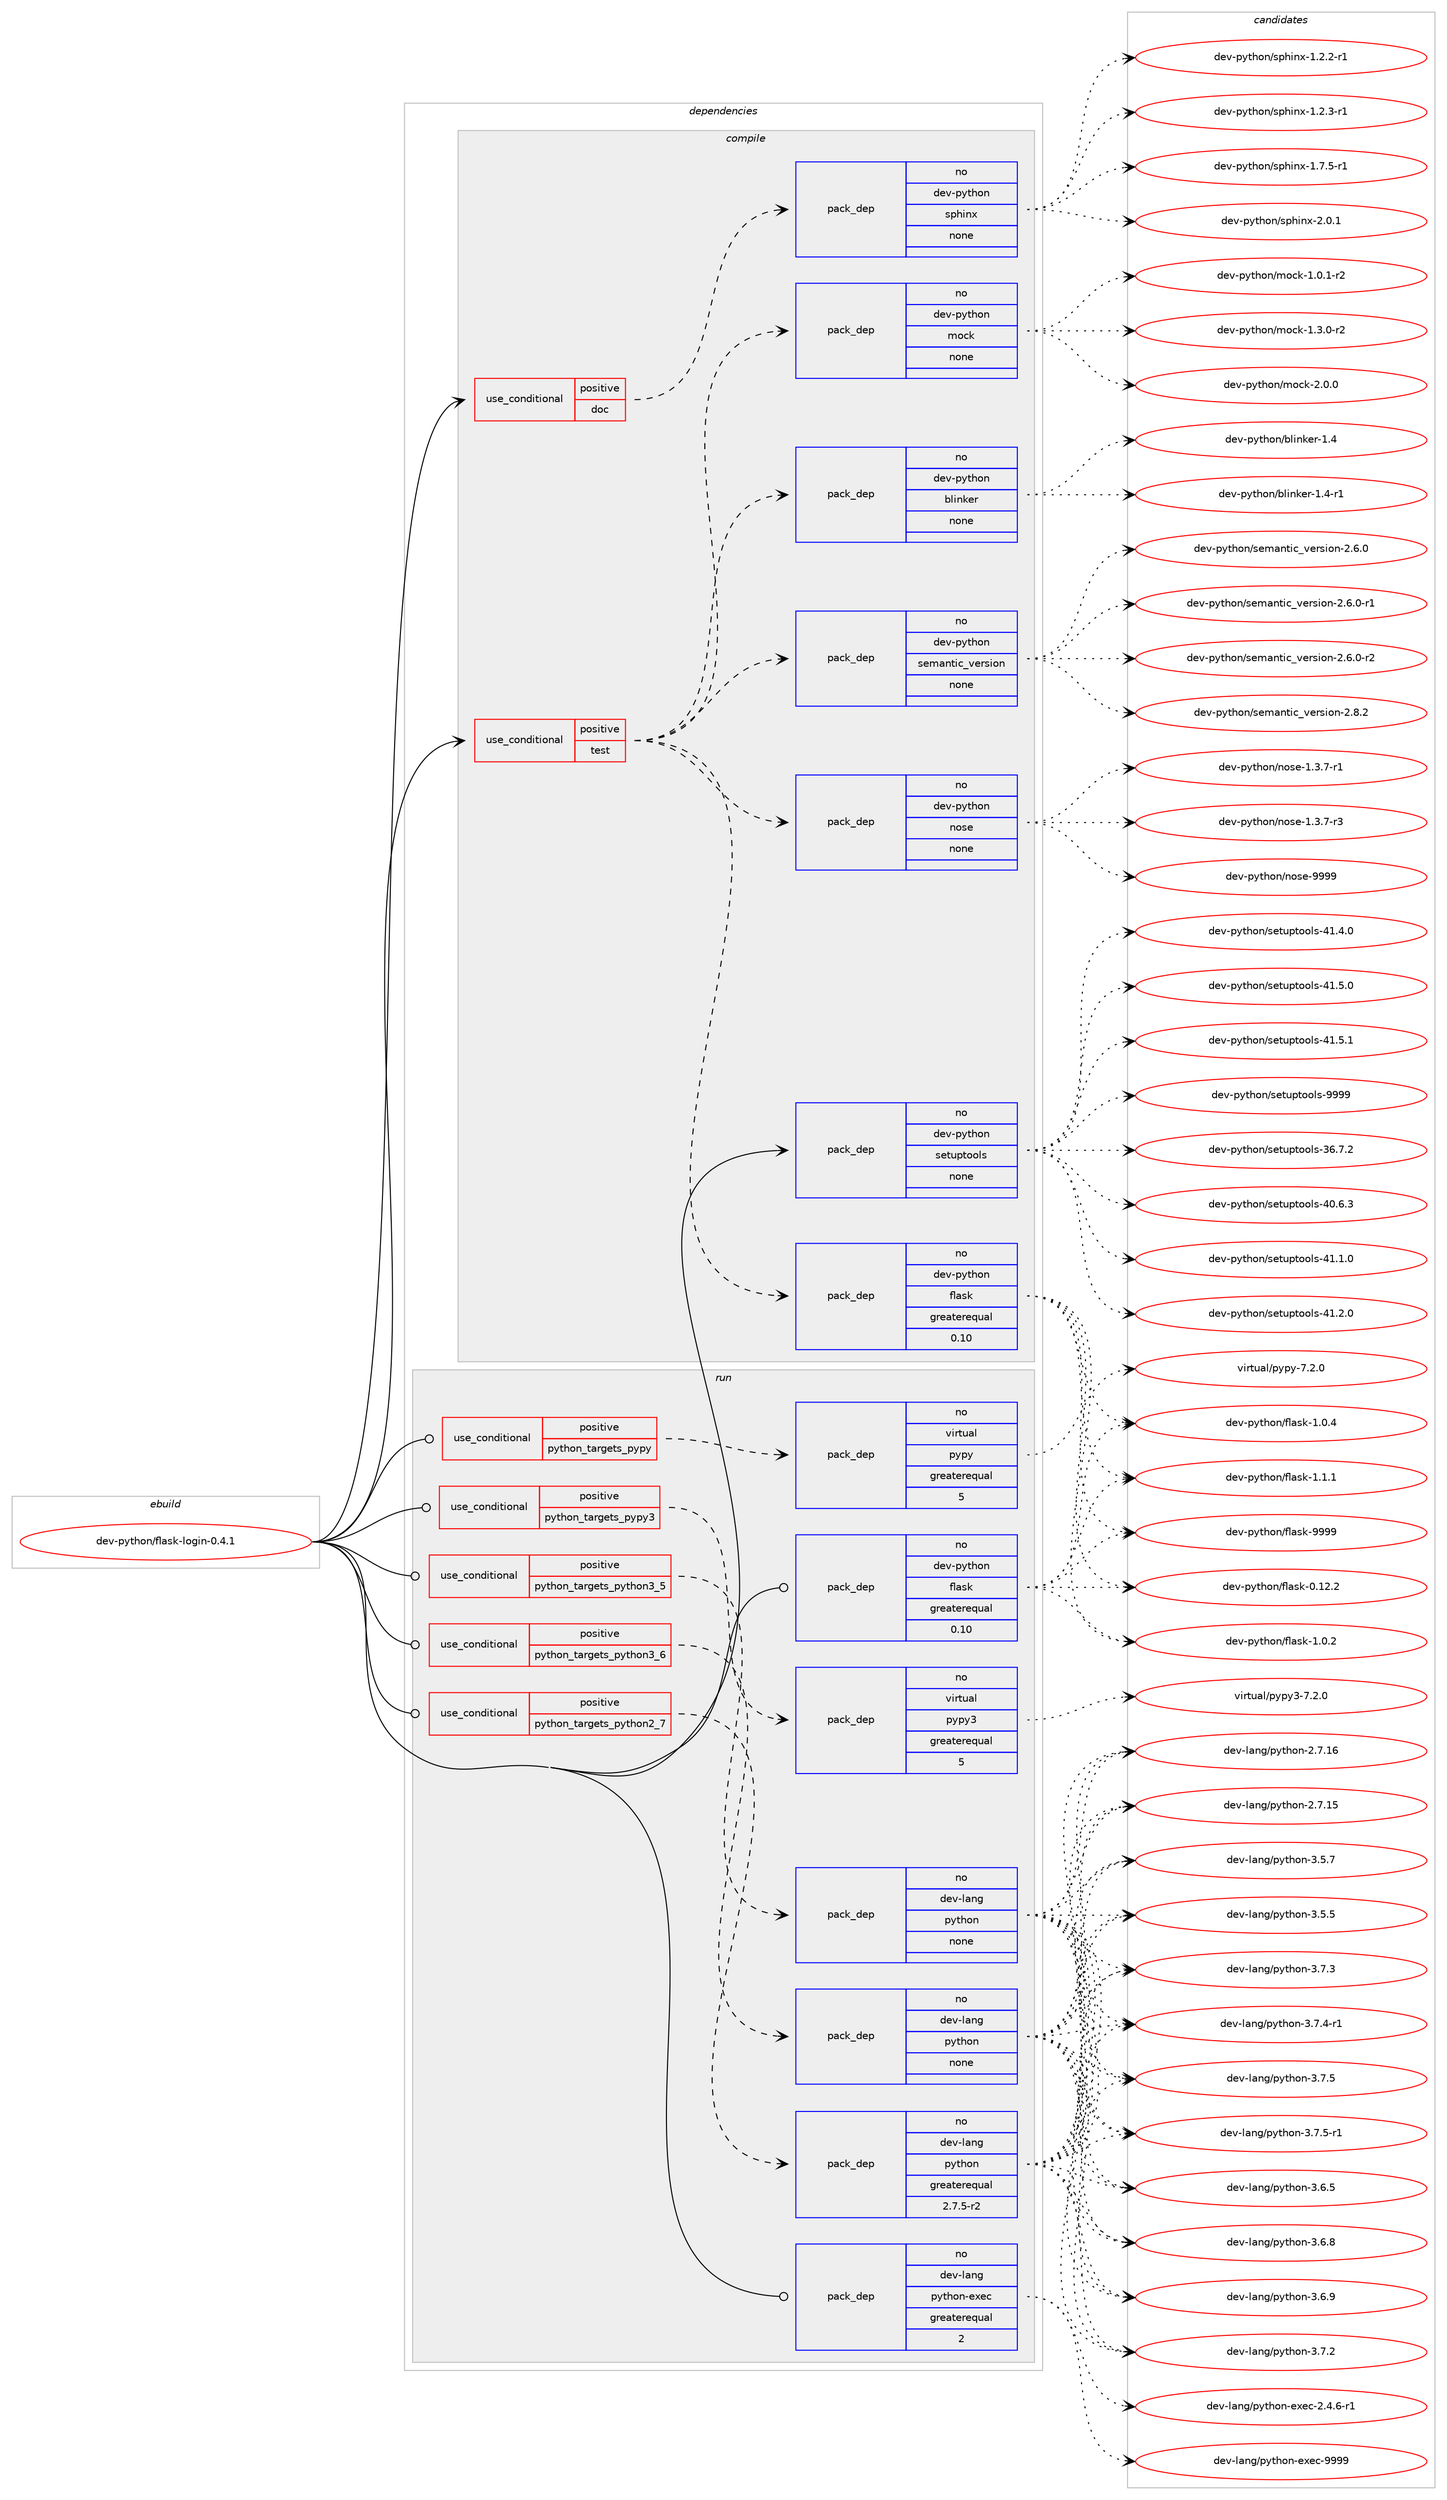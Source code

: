 digraph prolog {

# *************
# Graph options
# *************

newrank=true;
concentrate=true;
compound=true;
graph [rankdir=LR,fontname=Helvetica,fontsize=10,ranksep=1.5];#, ranksep=2.5, nodesep=0.2];
edge  [arrowhead=vee];
node  [fontname=Helvetica,fontsize=10];

# **********
# The ebuild
# **********

subgraph cluster_leftcol {
color=gray;
rank=same;
label=<<i>ebuild</i>>;
id [label="dev-python/flask-login-0.4.1", color=red, width=4, href="../dev-python/flask-login-0.4.1.svg"];
}

# ****************
# The dependencies
# ****************

subgraph cluster_midcol {
color=gray;
label=<<i>dependencies</i>>;
subgraph cluster_compile {
fillcolor="#eeeeee";
style=filled;
label=<<i>compile</i>>;
subgraph cond139504 {
dependency605047 [label=<<TABLE BORDER="0" CELLBORDER="1" CELLSPACING="0" CELLPADDING="4"><TR><TD ROWSPAN="3" CELLPADDING="10">use_conditional</TD></TR><TR><TD>positive</TD></TR><TR><TD>doc</TD></TR></TABLE>>, shape=none, color=red];
subgraph pack453746 {
dependency605048 [label=<<TABLE BORDER="0" CELLBORDER="1" CELLSPACING="0" CELLPADDING="4" WIDTH="220"><TR><TD ROWSPAN="6" CELLPADDING="30">pack_dep</TD></TR><TR><TD WIDTH="110">no</TD></TR><TR><TD>dev-python</TD></TR><TR><TD>sphinx</TD></TR><TR><TD>none</TD></TR><TR><TD></TD></TR></TABLE>>, shape=none, color=blue];
}
dependency605047:e -> dependency605048:w [weight=20,style="dashed",arrowhead="vee"];
}
id:e -> dependency605047:w [weight=20,style="solid",arrowhead="vee"];
subgraph cond139505 {
dependency605049 [label=<<TABLE BORDER="0" CELLBORDER="1" CELLSPACING="0" CELLPADDING="4"><TR><TD ROWSPAN="3" CELLPADDING="10">use_conditional</TD></TR><TR><TD>positive</TD></TR><TR><TD>test</TD></TR></TABLE>>, shape=none, color=red];
subgraph pack453747 {
dependency605050 [label=<<TABLE BORDER="0" CELLBORDER="1" CELLSPACING="0" CELLPADDING="4" WIDTH="220"><TR><TD ROWSPAN="6" CELLPADDING="30">pack_dep</TD></TR><TR><TD WIDTH="110">no</TD></TR><TR><TD>dev-python</TD></TR><TR><TD>flask</TD></TR><TR><TD>greaterequal</TD></TR><TR><TD>0.10</TD></TR></TABLE>>, shape=none, color=blue];
}
dependency605049:e -> dependency605050:w [weight=20,style="dashed",arrowhead="vee"];
subgraph pack453748 {
dependency605051 [label=<<TABLE BORDER="0" CELLBORDER="1" CELLSPACING="0" CELLPADDING="4" WIDTH="220"><TR><TD ROWSPAN="6" CELLPADDING="30">pack_dep</TD></TR><TR><TD WIDTH="110">no</TD></TR><TR><TD>dev-python</TD></TR><TR><TD>blinker</TD></TR><TR><TD>none</TD></TR><TR><TD></TD></TR></TABLE>>, shape=none, color=blue];
}
dependency605049:e -> dependency605051:w [weight=20,style="dashed",arrowhead="vee"];
subgraph pack453749 {
dependency605052 [label=<<TABLE BORDER="0" CELLBORDER="1" CELLSPACING="0" CELLPADDING="4" WIDTH="220"><TR><TD ROWSPAN="6" CELLPADDING="30">pack_dep</TD></TR><TR><TD WIDTH="110">no</TD></TR><TR><TD>dev-python</TD></TR><TR><TD>mock</TD></TR><TR><TD>none</TD></TR><TR><TD></TD></TR></TABLE>>, shape=none, color=blue];
}
dependency605049:e -> dependency605052:w [weight=20,style="dashed",arrowhead="vee"];
subgraph pack453750 {
dependency605053 [label=<<TABLE BORDER="0" CELLBORDER="1" CELLSPACING="0" CELLPADDING="4" WIDTH="220"><TR><TD ROWSPAN="6" CELLPADDING="30">pack_dep</TD></TR><TR><TD WIDTH="110">no</TD></TR><TR><TD>dev-python</TD></TR><TR><TD>nose</TD></TR><TR><TD>none</TD></TR><TR><TD></TD></TR></TABLE>>, shape=none, color=blue];
}
dependency605049:e -> dependency605053:w [weight=20,style="dashed",arrowhead="vee"];
subgraph pack453751 {
dependency605054 [label=<<TABLE BORDER="0" CELLBORDER="1" CELLSPACING="0" CELLPADDING="4" WIDTH="220"><TR><TD ROWSPAN="6" CELLPADDING="30">pack_dep</TD></TR><TR><TD WIDTH="110">no</TD></TR><TR><TD>dev-python</TD></TR><TR><TD>semantic_version</TD></TR><TR><TD>none</TD></TR><TR><TD></TD></TR></TABLE>>, shape=none, color=blue];
}
dependency605049:e -> dependency605054:w [weight=20,style="dashed",arrowhead="vee"];
}
id:e -> dependency605049:w [weight=20,style="solid",arrowhead="vee"];
subgraph pack453752 {
dependency605055 [label=<<TABLE BORDER="0" CELLBORDER="1" CELLSPACING="0" CELLPADDING="4" WIDTH="220"><TR><TD ROWSPAN="6" CELLPADDING="30">pack_dep</TD></TR><TR><TD WIDTH="110">no</TD></TR><TR><TD>dev-python</TD></TR><TR><TD>setuptools</TD></TR><TR><TD>none</TD></TR><TR><TD></TD></TR></TABLE>>, shape=none, color=blue];
}
id:e -> dependency605055:w [weight=20,style="solid",arrowhead="vee"];
}
subgraph cluster_compileandrun {
fillcolor="#eeeeee";
style=filled;
label=<<i>compile and run</i>>;
}
subgraph cluster_run {
fillcolor="#eeeeee";
style=filled;
label=<<i>run</i>>;
subgraph cond139506 {
dependency605056 [label=<<TABLE BORDER="0" CELLBORDER="1" CELLSPACING="0" CELLPADDING="4"><TR><TD ROWSPAN="3" CELLPADDING="10">use_conditional</TD></TR><TR><TD>positive</TD></TR><TR><TD>python_targets_pypy</TD></TR></TABLE>>, shape=none, color=red];
subgraph pack453753 {
dependency605057 [label=<<TABLE BORDER="0" CELLBORDER="1" CELLSPACING="0" CELLPADDING="4" WIDTH="220"><TR><TD ROWSPAN="6" CELLPADDING="30">pack_dep</TD></TR><TR><TD WIDTH="110">no</TD></TR><TR><TD>virtual</TD></TR><TR><TD>pypy</TD></TR><TR><TD>greaterequal</TD></TR><TR><TD>5</TD></TR></TABLE>>, shape=none, color=blue];
}
dependency605056:e -> dependency605057:w [weight=20,style="dashed",arrowhead="vee"];
}
id:e -> dependency605056:w [weight=20,style="solid",arrowhead="odot"];
subgraph cond139507 {
dependency605058 [label=<<TABLE BORDER="0" CELLBORDER="1" CELLSPACING="0" CELLPADDING="4"><TR><TD ROWSPAN="3" CELLPADDING="10">use_conditional</TD></TR><TR><TD>positive</TD></TR><TR><TD>python_targets_pypy3</TD></TR></TABLE>>, shape=none, color=red];
subgraph pack453754 {
dependency605059 [label=<<TABLE BORDER="0" CELLBORDER="1" CELLSPACING="0" CELLPADDING="4" WIDTH="220"><TR><TD ROWSPAN="6" CELLPADDING="30">pack_dep</TD></TR><TR><TD WIDTH="110">no</TD></TR><TR><TD>virtual</TD></TR><TR><TD>pypy3</TD></TR><TR><TD>greaterequal</TD></TR><TR><TD>5</TD></TR></TABLE>>, shape=none, color=blue];
}
dependency605058:e -> dependency605059:w [weight=20,style="dashed",arrowhead="vee"];
}
id:e -> dependency605058:w [weight=20,style="solid",arrowhead="odot"];
subgraph cond139508 {
dependency605060 [label=<<TABLE BORDER="0" CELLBORDER="1" CELLSPACING="0" CELLPADDING="4"><TR><TD ROWSPAN="3" CELLPADDING="10">use_conditional</TD></TR><TR><TD>positive</TD></TR><TR><TD>python_targets_python2_7</TD></TR></TABLE>>, shape=none, color=red];
subgraph pack453755 {
dependency605061 [label=<<TABLE BORDER="0" CELLBORDER="1" CELLSPACING="0" CELLPADDING="4" WIDTH="220"><TR><TD ROWSPAN="6" CELLPADDING="30">pack_dep</TD></TR><TR><TD WIDTH="110">no</TD></TR><TR><TD>dev-lang</TD></TR><TR><TD>python</TD></TR><TR><TD>greaterequal</TD></TR><TR><TD>2.7.5-r2</TD></TR></TABLE>>, shape=none, color=blue];
}
dependency605060:e -> dependency605061:w [weight=20,style="dashed",arrowhead="vee"];
}
id:e -> dependency605060:w [weight=20,style="solid",arrowhead="odot"];
subgraph cond139509 {
dependency605062 [label=<<TABLE BORDER="0" CELLBORDER="1" CELLSPACING="0" CELLPADDING="4"><TR><TD ROWSPAN="3" CELLPADDING="10">use_conditional</TD></TR><TR><TD>positive</TD></TR><TR><TD>python_targets_python3_5</TD></TR></TABLE>>, shape=none, color=red];
subgraph pack453756 {
dependency605063 [label=<<TABLE BORDER="0" CELLBORDER="1" CELLSPACING="0" CELLPADDING="4" WIDTH="220"><TR><TD ROWSPAN="6" CELLPADDING="30">pack_dep</TD></TR><TR><TD WIDTH="110">no</TD></TR><TR><TD>dev-lang</TD></TR><TR><TD>python</TD></TR><TR><TD>none</TD></TR><TR><TD></TD></TR></TABLE>>, shape=none, color=blue];
}
dependency605062:e -> dependency605063:w [weight=20,style="dashed",arrowhead="vee"];
}
id:e -> dependency605062:w [weight=20,style="solid",arrowhead="odot"];
subgraph cond139510 {
dependency605064 [label=<<TABLE BORDER="0" CELLBORDER="1" CELLSPACING="0" CELLPADDING="4"><TR><TD ROWSPAN="3" CELLPADDING="10">use_conditional</TD></TR><TR><TD>positive</TD></TR><TR><TD>python_targets_python3_6</TD></TR></TABLE>>, shape=none, color=red];
subgraph pack453757 {
dependency605065 [label=<<TABLE BORDER="0" CELLBORDER="1" CELLSPACING="0" CELLPADDING="4" WIDTH="220"><TR><TD ROWSPAN="6" CELLPADDING="30">pack_dep</TD></TR><TR><TD WIDTH="110">no</TD></TR><TR><TD>dev-lang</TD></TR><TR><TD>python</TD></TR><TR><TD>none</TD></TR><TR><TD></TD></TR></TABLE>>, shape=none, color=blue];
}
dependency605064:e -> dependency605065:w [weight=20,style="dashed",arrowhead="vee"];
}
id:e -> dependency605064:w [weight=20,style="solid",arrowhead="odot"];
subgraph pack453758 {
dependency605066 [label=<<TABLE BORDER="0" CELLBORDER="1" CELLSPACING="0" CELLPADDING="4" WIDTH="220"><TR><TD ROWSPAN="6" CELLPADDING="30">pack_dep</TD></TR><TR><TD WIDTH="110">no</TD></TR><TR><TD>dev-lang</TD></TR><TR><TD>python-exec</TD></TR><TR><TD>greaterequal</TD></TR><TR><TD>2</TD></TR></TABLE>>, shape=none, color=blue];
}
id:e -> dependency605066:w [weight=20,style="solid",arrowhead="odot"];
subgraph pack453759 {
dependency605067 [label=<<TABLE BORDER="0" CELLBORDER="1" CELLSPACING="0" CELLPADDING="4" WIDTH="220"><TR><TD ROWSPAN="6" CELLPADDING="30">pack_dep</TD></TR><TR><TD WIDTH="110">no</TD></TR><TR><TD>dev-python</TD></TR><TR><TD>flask</TD></TR><TR><TD>greaterequal</TD></TR><TR><TD>0.10</TD></TR></TABLE>>, shape=none, color=blue];
}
id:e -> dependency605067:w [weight=20,style="solid",arrowhead="odot"];
}
}

# **************
# The candidates
# **************

subgraph cluster_choices {
rank=same;
color=gray;
label=<<i>candidates</i>>;

subgraph choice453746 {
color=black;
nodesep=1;
choice10010111845112121116104111110471151121041051101204549465046504511449 [label="dev-python/sphinx-1.2.2-r1", color=red, width=4,href="../dev-python/sphinx-1.2.2-r1.svg"];
choice10010111845112121116104111110471151121041051101204549465046514511449 [label="dev-python/sphinx-1.2.3-r1", color=red, width=4,href="../dev-python/sphinx-1.2.3-r1.svg"];
choice10010111845112121116104111110471151121041051101204549465546534511449 [label="dev-python/sphinx-1.7.5-r1", color=red, width=4,href="../dev-python/sphinx-1.7.5-r1.svg"];
choice1001011184511212111610411111047115112104105110120455046484649 [label="dev-python/sphinx-2.0.1", color=red, width=4,href="../dev-python/sphinx-2.0.1.svg"];
dependency605048:e -> choice10010111845112121116104111110471151121041051101204549465046504511449:w [style=dotted,weight="100"];
dependency605048:e -> choice10010111845112121116104111110471151121041051101204549465046514511449:w [style=dotted,weight="100"];
dependency605048:e -> choice10010111845112121116104111110471151121041051101204549465546534511449:w [style=dotted,weight="100"];
dependency605048:e -> choice1001011184511212111610411111047115112104105110120455046484649:w [style=dotted,weight="100"];
}
subgraph choice453747 {
color=black;
nodesep=1;
choice10010111845112121116104111110471021089711510745484649504650 [label="dev-python/flask-0.12.2", color=red, width=4,href="../dev-python/flask-0.12.2.svg"];
choice100101118451121211161041111104710210897115107454946484650 [label="dev-python/flask-1.0.2", color=red, width=4,href="../dev-python/flask-1.0.2.svg"];
choice100101118451121211161041111104710210897115107454946484652 [label="dev-python/flask-1.0.4", color=red, width=4,href="../dev-python/flask-1.0.4.svg"];
choice100101118451121211161041111104710210897115107454946494649 [label="dev-python/flask-1.1.1", color=red, width=4,href="../dev-python/flask-1.1.1.svg"];
choice1001011184511212111610411111047102108971151074557575757 [label="dev-python/flask-9999", color=red, width=4,href="../dev-python/flask-9999.svg"];
dependency605050:e -> choice10010111845112121116104111110471021089711510745484649504650:w [style=dotted,weight="100"];
dependency605050:e -> choice100101118451121211161041111104710210897115107454946484650:w [style=dotted,weight="100"];
dependency605050:e -> choice100101118451121211161041111104710210897115107454946484652:w [style=dotted,weight="100"];
dependency605050:e -> choice100101118451121211161041111104710210897115107454946494649:w [style=dotted,weight="100"];
dependency605050:e -> choice1001011184511212111610411111047102108971151074557575757:w [style=dotted,weight="100"];
}
subgraph choice453748 {
color=black;
nodesep=1;
choice10010111845112121116104111110479810810511010710111445494652 [label="dev-python/blinker-1.4", color=red, width=4,href="../dev-python/blinker-1.4.svg"];
choice100101118451121211161041111104798108105110107101114454946524511449 [label="dev-python/blinker-1.4-r1", color=red, width=4,href="../dev-python/blinker-1.4-r1.svg"];
dependency605051:e -> choice10010111845112121116104111110479810810511010710111445494652:w [style=dotted,weight="100"];
dependency605051:e -> choice100101118451121211161041111104798108105110107101114454946524511449:w [style=dotted,weight="100"];
}
subgraph choice453749 {
color=black;
nodesep=1;
choice1001011184511212111610411111047109111991074549464846494511450 [label="dev-python/mock-1.0.1-r2", color=red, width=4,href="../dev-python/mock-1.0.1-r2.svg"];
choice1001011184511212111610411111047109111991074549465146484511450 [label="dev-python/mock-1.3.0-r2", color=red, width=4,href="../dev-python/mock-1.3.0-r2.svg"];
choice100101118451121211161041111104710911199107455046484648 [label="dev-python/mock-2.0.0", color=red, width=4,href="../dev-python/mock-2.0.0.svg"];
dependency605052:e -> choice1001011184511212111610411111047109111991074549464846494511450:w [style=dotted,weight="100"];
dependency605052:e -> choice1001011184511212111610411111047109111991074549465146484511450:w [style=dotted,weight="100"];
dependency605052:e -> choice100101118451121211161041111104710911199107455046484648:w [style=dotted,weight="100"];
}
subgraph choice453750 {
color=black;
nodesep=1;
choice10010111845112121116104111110471101111151014549465146554511449 [label="dev-python/nose-1.3.7-r1", color=red, width=4,href="../dev-python/nose-1.3.7-r1.svg"];
choice10010111845112121116104111110471101111151014549465146554511451 [label="dev-python/nose-1.3.7-r3", color=red, width=4,href="../dev-python/nose-1.3.7-r3.svg"];
choice10010111845112121116104111110471101111151014557575757 [label="dev-python/nose-9999", color=red, width=4,href="../dev-python/nose-9999.svg"];
dependency605053:e -> choice10010111845112121116104111110471101111151014549465146554511449:w [style=dotted,weight="100"];
dependency605053:e -> choice10010111845112121116104111110471101111151014549465146554511451:w [style=dotted,weight="100"];
dependency605053:e -> choice10010111845112121116104111110471101111151014557575757:w [style=dotted,weight="100"];
}
subgraph choice453751 {
color=black;
nodesep=1;
choice1001011184511212111610411111047115101109971101161059995118101114115105111110455046544648 [label="dev-python/semantic_version-2.6.0", color=red, width=4,href="../dev-python/semantic_version-2.6.0.svg"];
choice10010111845112121116104111110471151011099711011610599951181011141151051111104550465446484511449 [label="dev-python/semantic_version-2.6.0-r1", color=red, width=4,href="../dev-python/semantic_version-2.6.0-r1.svg"];
choice10010111845112121116104111110471151011099711011610599951181011141151051111104550465446484511450 [label="dev-python/semantic_version-2.6.0-r2", color=red, width=4,href="../dev-python/semantic_version-2.6.0-r2.svg"];
choice1001011184511212111610411111047115101109971101161059995118101114115105111110455046564650 [label="dev-python/semantic_version-2.8.2", color=red, width=4,href="../dev-python/semantic_version-2.8.2.svg"];
dependency605054:e -> choice1001011184511212111610411111047115101109971101161059995118101114115105111110455046544648:w [style=dotted,weight="100"];
dependency605054:e -> choice10010111845112121116104111110471151011099711011610599951181011141151051111104550465446484511449:w [style=dotted,weight="100"];
dependency605054:e -> choice10010111845112121116104111110471151011099711011610599951181011141151051111104550465446484511450:w [style=dotted,weight="100"];
dependency605054:e -> choice1001011184511212111610411111047115101109971101161059995118101114115105111110455046564650:w [style=dotted,weight="100"];
}
subgraph choice453752 {
color=black;
nodesep=1;
choice100101118451121211161041111104711510111611711211611111110811545515446554650 [label="dev-python/setuptools-36.7.2", color=red, width=4,href="../dev-python/setuptools-36.7.2.svg"];
choice100101118451121211161041111104711510111611711211611111110811545524846544651 [label="dev-python/setuptools-40.6.3", color=red, width=4,href="../dev-python/setuptools-40.6.3.svg"];
choice100101118451121211161041111104711510111611711211611111110811545524946494648 [label="dev-python/setuptools-41.1.0", color=red, width=4,href="../dev-python/setuptools-41.1.0.svg"];
choice100101118451121211161041111104711510111611711211611111110811545524946504648 [label="dev-python/setuptools-41.2.0", color=red, width=4,href="../dev-python/setuptools-41.2.0.svg"];
choice100101118451121211161041111104711510111611711211611111110811545524946524648 [label="dev-python/setuptools-41.4.0", color=red, width=4,href="../dev-python/setuptools-41.4.0.svg"];
choice100101118451121211161041111104711510111611711211611111110811545524946534648 [label="dev-python/setuptools-41.5.0", color=red, width=4,href="../dev-python/setuptools-41.5.0.svg"];
choice100101118451121211161041111104711510111611711211611111110811545524946534649 [label="dev-python/setuptools-41.5.1", color=red, width=4,href="../dev-python/setuptools-41.5.1.svg"];
choice10010111845112121116104111110471151011161171121161111111081154557575757 [label="dev-python/setuptools-9999", color=red, width=4,href="../dev-python/setuptools-9999.svg"];
dependency605055:e -> choice100101118451121211161041111104711510111611711211611111110811545515446554650:w [style=dotted,weight="100"];
dependency605055:e -> choice100101118451121211161041111104711510111611711211611111110811545524846544651:w [style=dotted,weight="100"];
dependency605055:e -> choice100101118451121211161041111104711510111611711211611111110811545524946494648:w [style=dotted,weight="100"];
dependency605055:e -> choice100101118451121211161041111104711510111611711211611111110811545524946504648:w [style=dotted,weight="100"];
dependency605055:e -> choice100101118451121211161041111104711510111611711211611111110811545524946524648:w [style=dotted,weight="100"];
dependency605055:e -> choice100101118451121211161041111104711510111611711211611111110811545524946534648:w [style=dotted,weight="100"];
dependency605055:e -> choice100101118451121211161041111104711510111611711211611111110811545524946534649:w [style=dotted,weight="100"];
dependency605055:e -> choice10010111845112121116104111110471151011161171121161111111081154557575757:w [style=dotted,weight="100"];
}
subgraph choice453753 {
color=black;
nodesep=1;
choice1181051141161179710847112121112121455546504648 [label="virtual/pypy-7.2.0", color=red, width=4,href="../virtual/pypy-7.2.0.svg"];
dependency605057:e -> choice1181051141161179710847112121112121455546504648:w [style=dotted,weight="100"];
}
subgraph choice453754 {
color=black;
nodesep=1;
choice118105114116117971084711212111212151455546504648 [label="virtual/pypy3-7.2.0", color=red, width=4,href="../virtual/pypy3-7.2.0.svg"];
dependency605059:e -> choice118105114116117971084711212111212151455546504648:w [style=dotted,weight="100"];
}
subgraph choice453755 {
color=black;
nodesep=1;
choice10010111845108971101034711212111610411111045504655464953 [label="dev-lang/python-2.7.15", color=red, width=4,href="../dev-lang/python-2.7.15.svg"];
choice10010111845108971101034711212111610411111045504655464954 [label="dev-lang/python-2.7.16", color=red, width=4,href="../dev-lang/python-2.7.16.svg"];
choice100101118451089711010347112121116104111110455146534653 [label="dev-lang/python-3.5.5", color=red, width=4,href="../dev-lang/python-3.5.5.svg"];
choice100101118451089711010347112121116104111110455146534655 [label="dev-lang/python-3.5.7", color=red, width=4,href="../dev-lang/python-3.5.7.svg"];
choice100101118451089711010347112121116104111110455146544653 [label="dev-lang/python-3.6.5", color=red, width=4,href="../dev-lang/python-3.6.5.svg"];
choice100101118451089711010347112121116104111110455146544656 [label="dev-lang/python-3.6.8", color=red, width=4,href="../dev-lang/python-3.6.8.svg"];
choice100101118451089711010347112121116104111110455146544657 [label="dev-lang/python-3.6.9", color=red, width=4,href="../dev-lang/python-3.6.9.svg"];
choice100101118451089711010347112121116104111110455146554650 [label="dev-lang/python-3.7.2", color=red, width=4,href="../dev-lang/python-3.7.2.svg"];
choice100101118451089711010347112121116104111110455146554651 [label="dev-lang/python-3.7.3", color=red, width=4,href="../dev-lang/python-3.7.3.svg"];
choice1001011184510897110103471121211161041111104551465546524511449 [label="dev-lang/python-3.7.4-r1", color=red, width=4,href="../dev-lang/python-3.7.4-r1.svg"];
choice100101118451089711010347112121116104111110455146554653 [label="dev-lang/python-3.7.5", color=red, width=4,href="../dev-lang/python-3.7.5.svg"];
choice1001011184510897110103471121211161041111104551465546534511449 [label="dev-lang/python-3.7.5-r1", color=red, width=4,href="../dev-lang/python-3.7.5-r1.svg"];
dependency605061:e -> choice10010111845108971101034711212111610411111045504655464953:w [style=dotted,weight="100"];
dependency605061:e -> choice10010111845108971101034711212111610411111045504655464954:w [style=dotted,weight="100"];
dependency605061:e -> choice100101118451089711010347112121116104111110455146534653:w [style=dotted,weight="100"];
dependency605061:e -> choice100101118451089711010347112121116104111110455146534655:w [style=dotted,weight="100"];
dependency605061:e -> choice100101118451089711010347112121116104111110455146544653:w [style=dotted,weight="100"];
dependency605061:e -> choice100101118451089711010347112121116104111110455146544656:w [style=dotted,weight="100"];
dependency605061:e -> choice100101118451089711010347112121116104111110455146544657:w [style=dotted,weight="100"];
dependency605061:e -> choice100101118451089711010347112121116104111110455146554650:w [style=dotted,weight="100"];
dependency605061:e -> choice100101118451089711010347112121116104111110455146554651:w [style=dotted,weight="100"];
dependency605061:e -> choice1001011184510897110103471121211161041111104551465546524511449:w [style=dotted,weight="100"];
dependency605061:e -> choice100101118451089711010347112121116104111110455146554653:w [style=dotted,weight="100"];
dependency605061:e -> choice1001011184510897110103471121211161041111104551465546534511449:w [style=dotted,weight="100"];
}
subgraph choice453756 {
color=black;
nodesep=1;
choice10010111845108971101034711212111610411111045504655464953 [label="dev-lang/python-2.7.15", color=red, width=4,href="../dev-lang/python-2.7.15.svg"];
choice10010111845108971101034711212111610411111045504655464954 [label="dev-lang/python-2.7.16", color=red, width=4,href="../dev-lang/python-2.7.16.svg"];
choice100101118451089711010347112121116104111110455146534653 [label="dev-lang/python-3.5.5", color=red, width=4,href="../dev-lang/python-3.5.5.svg"];
choice100101118451089711010347112121116104111110455146534655 [label="dev-lang/python-3.5.7", color=red, width=4,href="../dev-lang/python-3.5.7.svg"];
choice100101118451089711010347112121116104111110455146544653 [label="dev-lang/python-3.6.5", color=red, width=4,href="../dev-lang/python-3.6.5.svg"];
choice100101118451089711010347112121116104111110455146544656 [label="dev-lang/python-3.6.8", color=red, width=4,href="../dev-lang/python-3.6.8.svg"];
choice100101118451089711010347112121116104111110455146544657 [label="dev-lang/python-3.6.9", color=red, width=4,href="../dev-lang/python-3.6.9.svg"];
choice100101118451089711010347112121116104111110455146554650 [label="dev-lang/python-3.7.2", color=red, width=4,href="../dev-lang/python-3.7.2.svg"];
choice100101118451089711010347112121116104111110455146554651 [label="dev-lang/python-3.7.3", color=red, width=4,href="../dev-lang/python-3.7.3.svg"];
choice1001011184510897110103471121211161041111104551465546524511449 [label="dev-lang/python-3.7.4-r1", color=red, width=4,href="../dev-lang/python-3.7.4-r1.svg"];
choice100101118451089711010347112121116104111110455146554653 [label="dev-lang/python-3.7.5", color=red, width=4,href="../dev-lang/python-3.7.5.svg"];
choice1001011184510897110103471121211161041111104551465546534511449 [label="dev-lang/python-3.7.5-r1", color=red, width=4,href="../dev-lang/python-3.7.5-r1.svg"];
dependency605063:e -> choice10010111845108971101034711212111610411111045504655464953:w [style=dotted,weight="100"];
dependency605063:e -> choice10010111845108971101034711212111610411111045504655464954:w [style=dotted,weight="100"];
dependency605063:e -> choice100101118451089711010347112121116104111110455146534653:w [style=dotted,weight="100"];
dependency605063:e -> choice100101118451089711010347112121116104111110455146534655:w [style=dotted,weight="100"];
dependency605063:e -> choice100101118451089711010347112121116104111110455146544653:w [style=dotted,weight="100"];
dependency605063:e -> choice100101118451089711010347112121116104111110455146544656:w [style=dotted,weight="100"];
dependency605063:e -> choice100101118451089711010347112121116104111110455146544657:w [style=dotted,weight="100"];
dependency605063:e -> choice100101118451089711010347112121116104111110455146554650:w [style=dotted,weight="100"];
dependency605063:e -> choice100101118451089711010347112121116104111110455146554651:w [style=dotted,weight="100"];
dependency605063:e -> choice1001011184510897110103471121211161041111104551465546524511449:w [style=dotted,weight="100"];
dependency605063:e -> choice100101118451089711010347112121116104111110455146554653:w [style=dotted,weight="100"];
dependency605063:e -> choice1001011184510897110103471121211161041111104551465546534511449:w [style=dotted,weight="100"];
}
subgraph choice453757 {
color=black;
nodesep=1;
choice10010111845108971101034711212111610411111045504655464953 [label="dev-lang/python-2.7.15", color=red, width=4,href="../dev-lang/python-2.7.15.svg"];
choice10010111845108971101034711212111610411111045504655464954 [label="dev-lang/python-2.7.16", color=red, width=4,href="../dev-lang/python-2.7.16.svg"];
choice100101118451089711010347112121116104111110455146534653 [label="dev-lang/python-3.5.5", color=red, width=4,href="../dev-lang/python-3.5.5.svg"];
choice100101118451089711010347112121116104111110455146534655 [label="dev-lang/python-3.5.7", color=red, width=4,href="../dev-lang/python-3.5.7.svg"];
choice100101118451089711010347112121116104111110455146544653 [label="dev-lang/python-3.6.5", color=red, width=4,href="../dev-lang/python-3.6.5.svg"];
choice100101118451089711010347112121116104111110455146544656 [label="dev-lang/python-3.6.8", color=red, width=4,href="../dev-lang/python-3.6.8.svg"];
choice100101118451089711010347112121116104111110455146544657 [label="dev-lang/python-3.6.9", color=red, width=4,href="../dev-lang/python-3.6.9.svg"];
choice100101118451089711010347112121116104111110455146554650 [label="dev-lang/python-3.7.2", color=red, width=4,href="../dev-lang/python-3.7.2.svg"];
choice100101118451089711010347112121116104111110455146554651 [label="dev-lang/python-3.7.3", color=red, width=4,href="../dev-lang/python-3.7.3.svg"];
choice1001011184510897110103471121211161041111104551465546524511449 [label="dev-lang/python-3.7.4-r1", color=red, width=4,href="../dev-lang/python-3.7.4-r1.svg"];
choice100101118451089711010347112121116104111110455146554653 [label="dev-lang/python-3.7.5", color=red, width=4,href="../dev-lang/python-3.7.5.svg"];
choice1001011184510897110103471121211161041111104551465546534511449 [label="dev-lang/python-3.7.5-r1", color=red, width=4,href="../dev-lang/python-3.7.5-r1.svg"];
dependency605065:e -> choice10010111845108971101034711212111610411111045504655464953:w [style=dotted,weight="100"];
dependency605065:e -> choice10010111845108971101034711212111610411111045504655464954:w [style=dotted,weight="100"];
dependency605065:e -> choice100101118451089711010347112121116104111110455146534653:w [style=dotted,weight="100"];
dependency605065:e -> choice100101118451089711010347112121116104111110455146534655:w [style=dotted,weight="100"];
dependency605065:e -> choice100101118451089711010347112121116104111110455146544653:w [style=dotted,weight="100"];
dependency605065:e -> choice100101118451089711010347112121116104111110455146544656:w [style=dotted,weight="100"];
dependency605065:e -> choice100101118451089711010347112121116104111110455146544657:w [style=dotted,weight="100"];
dependency605065:e -> choice100101118451089711010347112121116104111110455146554650:w [style=dotted,weight="100"];
dependency605065:e -> choice100101118451089711010347112121116104111110455146554651:w [style=dotted,weight="100"];
dependency605065:e -> choice1001011184510897110103471121211161041111104551465546524511449:w [style=dotted,weight="100"];
dependency605065:e -> choice100101118451089711010347112121116104111110455146554653:w [style=dotted,weight="100"];
dependency605065:e -> choice1001011184510897110103471121211161041111104551465546534511449:w [style=dotted,weight="100"];
}
subgraph choice453758 {
color=black;
nodesep=1;
choice10010111845108971101034711212111610411111045101120101994550465246544511449 [label="dev-lang/python-exec-2.4.6-r1", color=red, width=4,href="../dev-lang/python-exec-2.4.6-r1.svg"];
choice10010111845108971101034711212111610411111045101120101994557575757 [label="dev-lang/python-exec-9999", color=red, width=4,href="../dev-lang/python-exec-9999.svg"];
dependency605066:e -> choice10010111845108971101034711212111610411111045101120101994550465246544511449:w [style=dotted,weight="100"];
dependency605066:e -> choice10010111845108971101034711212111610411111045101120101994557575757:w [style=dotted,weight="100"];
}
subgraph choice453759 {
color=black;
nodesep=1;
choice10010111845112121116104111110471021089711510745484649504650 [label="dev-python/flask-0.12.2", color=red, width=4,href="../dev-python/flask-0.12.2.svg"];
choice100101118451121211161041111104710210897115107454946484650 [label="dev-python/flask-1.0.2", color=red, width=4,href="../dev-python/flask-1.0.2.svg"];
choice100101118451121211161041111104710210897115107454946484652 [label="dev-python/flask-1.0.4", color=red, width=4,href="../dev-python/flask-1.0.4.svg"];
choice100101118451121211161041111104710210897115107454946494649 [label="dev-python/flask-1.1.1", color=red, width=4,href="../dev-python/flask-1.1.1.svg"];
choice1001011184511212111610411111047102108971151074557575757 [label="dev-python/flask-9999", color=red, width=4,href="../dev-python/flask-9999.svg"];
dependency605067:e -> choice10010111845112121116104111110471021089711510745484649504650:w [style=dotted,weight="100"];
dependency605067:e -> choice100101118451121211161041111104710210897115107454946484650:w [style=dotted,weight="100"];
dependency605067:e -> choice100101118451121211161041111104710210897115107454946484652:w [style=dotted,weight="100"];
dependency605067:e -> choice100101118451121211161041111104710210897115107454946494649:w [style=dotted,weight="100"];
dependency605067:e -> choice1001011184511212111610411111047102108971151074557575757:w [style=dotted,weight="100"];
}
}

}
